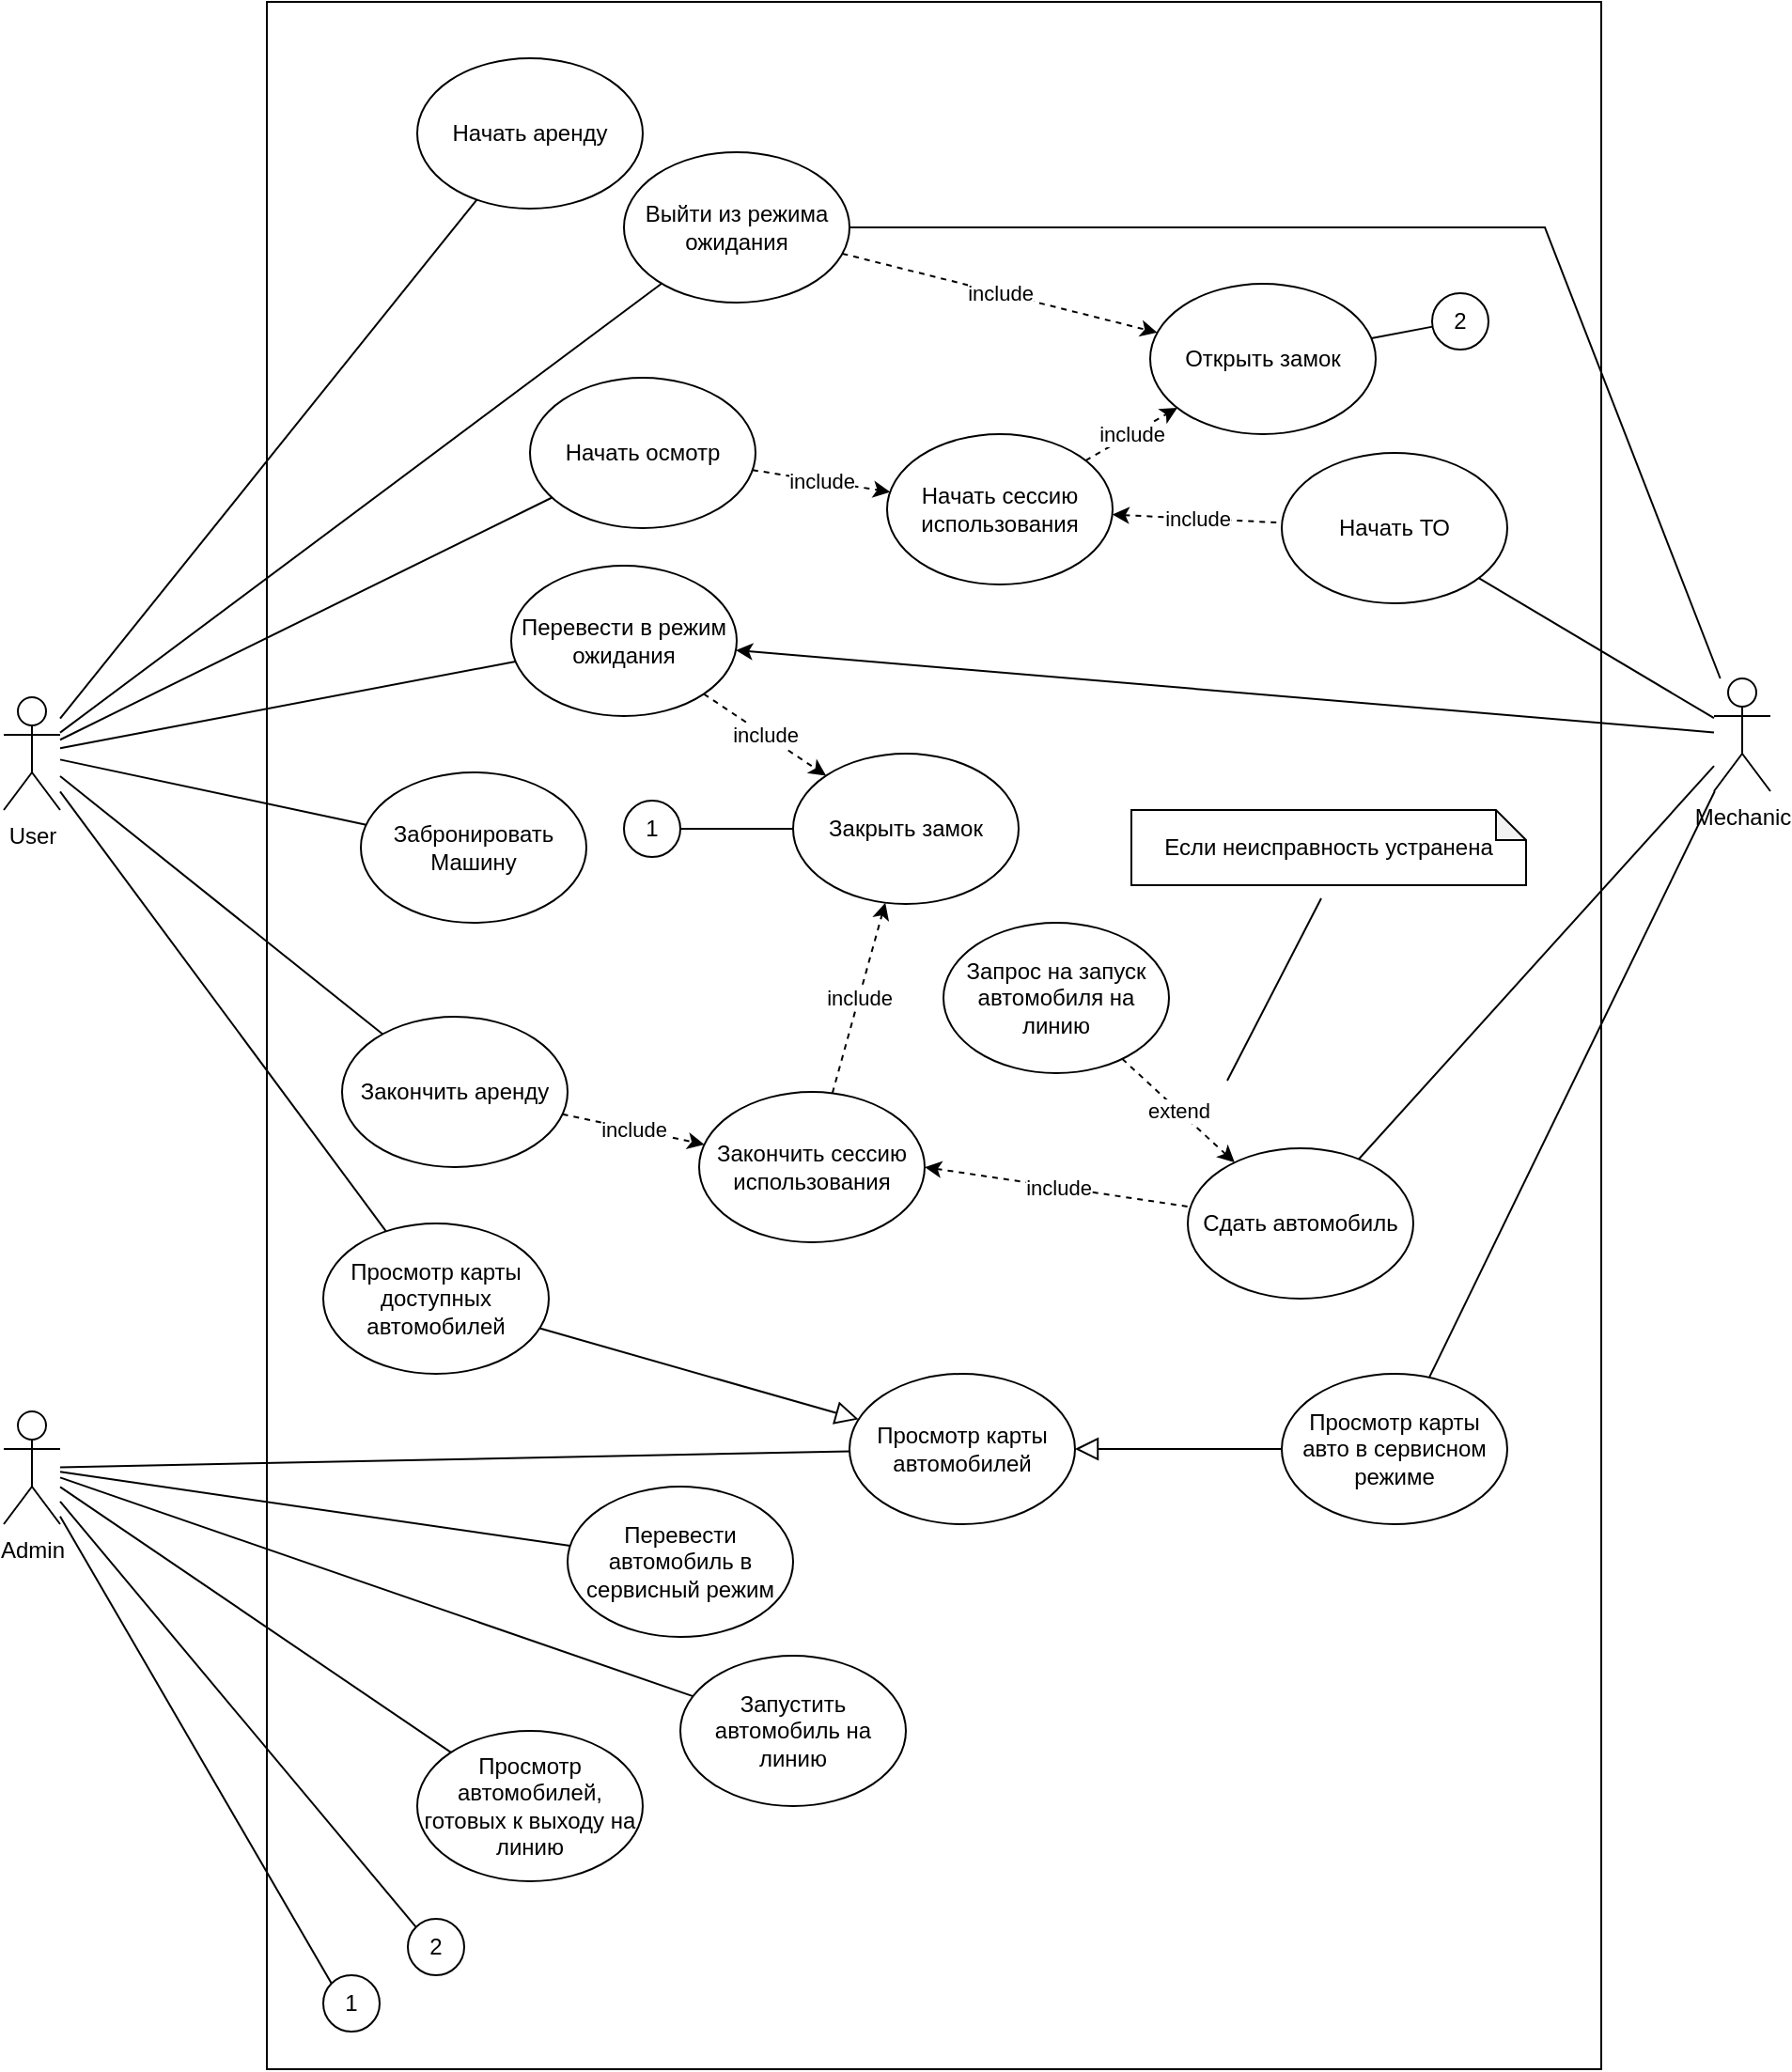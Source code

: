 <mxfile version="22.0.4" type="github">
  <diagram name="Страница — 1" id="g3UVZSWfN8OI7AbEZ13V">
    <mxGraphModel dx="2049" dy="920" grid="0" gridSize="10" guides="1" tooltips="1" connect="1" arrows="1" fold="1" page="0" pageScale="1" pageWidth="2339" pageHeight="3300" math="0" shadow="0">
      <root>
        <mxCell id="0" />
        <mxCell id="1" parent="0" />
        <mxCell id="lNPVLpEEofSU8LIJ9ZFC-72" value="" style="rounded=0;whiteSpace=wrap;html=1;fillColor=none;" parent="1" vertex="1">
          <mxGeometry x="300" y="20" width="710" height="1100" as="geometry" />
        </mxCell>
        <mxCell id="lNPVLpEEofSU8LIJ9ZFC-8" style="rounded=0;orthogonalLoop=1;jettySize=auto;html=1;endArrow=none;endFill=0;" parent="1" source="lNPVLpEEofSU8LIJ9ZFC-2" target="lNPVLpEEofSU8LIJ9ZFC-7" edge="1">
          <mxGeometry relative="1" as="geometry" />
        </mxCell>
        <mxCell id="lNPVLpEEofSU8LIJ9ZFC-10" style="rounded=0;orthogonalLoop=1;jettySize=auto;html=1;endArrow=none;endFill=0;" parent="1" source="lNPVLpEEofSU8LIJ9ZFC-2" target="lNPVLpEEofSU8LIJ9ZFC-9" edge="1">
          <mxGeometry relative="1" as="geometry" />
        </mxCell>
        <mxCell id="lNPVLpEEofSU8LIJ9ZFC-29" style="rounded=0;orthogonalLoop=1;jettySize=auto;html=1;endArrow=none;endFill=0;" parent="1" source="lNPVLpEEofSU8LIJ9ZFC-2" target="lNPVLpEEofSU8LIJ9ZFC-28" edge="1">
          <mxGeometry relative="1" as="geometry" />
        </mxCell>
        <mxCell id="lNPVLpEEofSU8LIJ9ZFC-38" style="rounded=0;orthogonalLoop=1;jettySize=auto;html=1;endArrow=none;endFill=0;" parent="1" source="lNPVLpEEofSU8LIJ9ZFC-2" target="lNPVLpEEofSU8LIJ9ZFC-36" edge="1">
          <mxGeometry relative="1" as="geometry" />
        </mxCell>
        <mxCell id="lNPVLpEEofSU8LIJ9ZFC-39" style="rounded=0;orthogonalLoop=1;jettySize=auto;html=1;endArrow=none;endFill=0;" parent="1" source="lNPVLpEEofSU8LIJ9ZFC-2" target="lNPVLpEEofSU8LIJ9ZFC-37" edge="1">
          <mxGeometry relative="1" as="geometry" />
        </mxCell>
        <mxCell id="lNPVLpEEofSU8LIJ9ZFC-43" style="rounded=0;orthogonalLoop=1;jettySize=auto;html=1;endArrow=none;endFill=0;" parent="1" source="lNPVLpEEofSU8LIJ9ZFC-2" target="lNPVLpEEofSU8LIJ9ZFC-41" edge="1">
          <mxGeometry relative="1" as="geometry" />
        </mxCell>
        <mxCell id="lNPVLpEEofSU8LIJ9ZFC-46" style="rounded=0;orthogonalLoop=1;jettySize=auto;html=1;endArrow=none;endFill=0;" parent="1" source="lNPVLpEEofSU8LIJ9ZFC-2" target="lNPVLpEEofSU8LIJ9ZFC-40" edge="1">
          <mxGeometry relative="1" as="geometry" />
        </mxCell>
        <mxCell id="lNPVLpEEofSU8LIJ9ZFC-2" value="User" style="shape=umlActor;verticalLabelPosition=bottom;verticalAlign=top;html=1;outlineConnect=0;" parent="1" vertex="1">
          <mxGeometry x="160" y="390" width="30" height="60" as="geometry" />
        </mxCell>
        <mxCell id="lNPVLpEEofSU8LIJ9ZFC-26" style="rounded=0;orthogonalLoop=1;jettySize=auto;html=1;endArrow=none;endFill=0;" parent="1" source="lNPVLpEEofSU8LIJ9ZFC-5" target="lNPVLpEEofSU8LIJ9ZFC-22" edge="1">
          <mxGeometry relative="1" as="geometry" />
        </mxCell>
        <mxCell id="lNPVLpEEofSU8LIJ9ZFC-32" style="rounded=0;orthogonalLoop=1;jettySize=auto;html=1;startArrow=none;startFill=0;endArrow=none;endFill=0;" parent="1" source="lNPVLpEEofSU8LIJ9ZFC-5" target="lNPVLpEEofSU8LIJ9ZFC-31" edge="1">
          <mxGeometry relative="1" as="geometry" />
        </mxCell>
        <mxCell id="lNPVLpEEofSU8LIJ9ZFC-35" style="rounded=0;orthogonalLoop=1;jettySize=auto;html=1;endArrow=none;endFill=0;" parent="1" source="lNPVLpEEofSU8LIJ9ZFC-5" target="lNPVLpEEofSU8LIJ9ZFC-34" edge="1">
          <mxGeometry relative="1" as="geometry" />
        </mxCell>
        <mxCell id="lNPVLpEEofSU8LIJ9ZFC-61" style="rounded=0;orthogonalLoop=1;jettySize=auto;html=1;entryX=0;entryY=0;entryDx=0;entryDy=0;endArrow=none;endFill=0;" parent="1" source="lNPVLpEEofSU8LIJ9ZFC-5" target="lNPVLpEEofSU8LIJ9ZFC-62" edge="1">
          <mxGeometry relative="1" as="geometry">
            <mxPoint x="380" y="870" as="targetPoint" />
          </mxGeometry>
        </mxCell>
        <mxCell id="lNPVLpEEofSU8LIJ9ZFC-64" style="rounded=0;orthogonalLoop=1;jettySize=auto;html=1;entryX=0;entryY=0;entryDx=0;entryDy=0;endArrow=none;endFill=0;" parent="1" source="lNPVLpEEofSU8LIJ9ZFC-5" target="lNPVLpEEofSU8LIJ9ZFC-63" edge="1">
          <mxGeometry relative="1" as="geometry" />
        </mxCell>
        <mxCell id="Kb_688uzKFHoXc2K08xD-3" style="rounded=0;orthogonalLoop=1;jettySize=auto;html=1;endArrow=none;endFill=0;" edge="1" parent="1" source="lNPVLpEEofSU8LIJ9ZFC-5" target="Kb_688uzKFHoXc2K08xD-2">
          <mxGeometry relative="1" as="geometry" />
        </mxCell>
        <mxCell id="lNPVLpEEofSU8LIJ9ZFC-5" value="Admin" style="shape=umlActor;verticalLabelPosition=bottom;verticalAlign=top;html=1;outlineConnect=0;" parent="1" vertex="1">
          <mxGeometry x="160" y="770" width="30" height="60" as="geometry" />
        </mxCell>
        <mxCell id="lNPVLpEEofSU8LIJ9ZFC-47" style="rounded=0;orthogonalLoop=1;jettySize=auto;html=1;" parent="1" source="lNPVLpEEofSU8LIJ9ZFC-6" target="lNPVLpEEofSU8LIJ9ZFC-40" edge="1">
          <mxGeometry relative="1" as="geometry" />
        </mxCell>
        <mxCell id="lNPVLpEEofSU8LIJ9ZFC-48" style="rounded=0;orthogonalLoop=1;jettySize=auto;html=1;endArrow=none;endFill=0;" parent="1" source="lNPVLpEEofSU8LIJ9ZFC-6" target="lNPVLpEEofSU8LIJ9ZFC-41" edge="1">
          <mxGeometry relative="1" as="geometry">
            <Array as="points">
              <mxPoint x="980" y="140" />
            </Array>
          </mxGeometry>
        </mxCell>
        <mxCell id="lNPVLpEEofSU8LIJ9ZFC-6" value="Mechanic" style="shape=umlActor;verticalLabelPosition=bottom;verticalAlign=top;html=1;outlineConnect=0;" parent="1" vertex="1">
          <mxGeometry x="1070" y="380" width="30" height="60" as="geometry" />
        </mxCell>
        <mxCell id="lNPVLpEEofSU8LIJ9ZFC-16" value="include" style="rounded=0;orthogonalLoop=1;jettySize=auto;html=1;endArrow=classic;endFill=1;startArrow=none;startFill=0;dashed=1;" parent="1" source="lNPVLpEEofSU8LIJ9ZFC-36" target="lNPVLpEEofSU8LIJ9ZFC-11" edge="1">
          <mxGeometry relative="1" as="geometry" />
        </mxCell>
        <mxCell id="lNPVLpEEofSU8LIJ9ZFC-7" value="Забронировать&lt;br&gt;Машину" style="ellipse;whiteSpace=wrap;html=1;" parent="1" vertex="1">
          <mxGeometry x="350" y="430" width="120" height="80" as="geometry" />
        </mxCell>
        <mxCell id="lNPVLpEEofSU8LIJ9ZFC-19" value="include" style="rounded=0;orthogonalLoop=1;jettySize=auto;html=1;endArrow=classic;endFill=1;startArrow=none;startFill=0;dashed=1;" parent="1" source="lNPVLpEEofSU8LIJ9ZFC-9" target="lNPVLpEEofSU8LIJ9ZFC-12" edge="1">
          <mxGeometry relative="1" as="geometry" />
        </mxCell>
        <mxCell id="lNPVLpEEofSU8LIJ9ZFC-56" value="include" style="rounded=0;orthogonalLoop=1;jettySize=auto;html=1;dashed=1;" parent="1" source="lNPVLpEEofSU8LIJ9ZFC-12" target="lNPVLpEEofSU8LIJ9ZFC-50" edge="1">
          <mxGeometry relative="1" as="geometry" />
        </mxCell>
        <mxCell id="lNPVLpEEofSU8LIJ9ZFC-9" value="Закончить аренду" style="ellipse;whiteSpace=wrap;html=1;" parent="1" vertex="1">
          <mxGeometry x="340" y="560" width="120" height="80" as="geometry" />
        </mxCell>
        <mxCell id="lNPVLpEEofSU8LIJ9ZFC-17" value="include" style="rounded=0;orthogonalLoop=1;jettySize=auto;html=1;endArrow=none;endFill=0;dashed=1;startArrow=classic;startFill=1;" parent="1" source="lNPVLpEEofSU8LIJ9ZFC-11" target="lNPVLpEEofSU8LIJ9ZFC-13" edge="1">
          <mxGeometry relative="1" as="geometry" />
        </mxCell>
        <mxCell id="lNPVLpEEofSU8LIJ9ZFC-69" value="include" style="rounded=0;orthogonalLoop=1;jettySize=auto;html=1;dashed=1;" parent="1" source="lNPVLpEEofSU8LIJ9ZFC-11" target="lNPVLpEEofSU8LIJ9ZFC-49" edge="1">
          <mxGeometry relative="1" as="geometry" />
        </mxCell>
        <mxCell id="lNPVLpEEofSU8LIJ9ZFC-11" value="Начать сессию использования" style="ellipse;whiteSpace=wrap;html=1;" parent="1" vertex="1">
          <mxGeometry x="630" y="250" width="120" height="80" as="geometry" />
        </mxCell>
        <mxCell id="lNPVLpEEofSU8LIJ9ZFC-18" value="include" style="rounded=0;orthogonalLoop=1;jettySize=auto;html=1;exitX=1;exitY=0.5;exitDx=0;exitDy=0;endArrow=none;endFill=0;dashed=1;startArrow=classic;startFill=1;" parent="1" source="lNPVLpEEofSU8LIJ9ZFC-12" target="lNPVLpEEofSU8LIJ9ZFC-14" edge="1">
          <mxGeometry relative="1" as="geometry" />
        </mxCell>
        <mxCell id="lNPVLpEEofSU8LIJ9ZFC-12" value="Закончить сессию использования" style="ellipse;whiteSpace=wrap;html=1;" parent="1" vertex="1">
          <mxGeometry x="530" y="600" width="120" height="80" as="geometry" />
        </mxCell>
        <mxCell id="lNPVLpEEofSU8LIJ9ZFC-20" style="rounded=0;orthogonalLoop=1;jettySize=auto;html=1;endArrow=none;endFill=0;" parent="1" source="lNPVLpEEofSU8LIJ9ZFC-13" target="lNPVLpEEofSU8LIJ9ZFC-6" edge="1">
          <mxGeometry relative="1" as="geometry" />
        </mxCell>
        <mxCell id="lNPVLpEEofSU8LIJ9ZFC-13" value="Начать ТО" style="ellipse;whiteSpace=wrap;html=1;" parent="1" vertex="1">
          <mxGeometry x="840" y="260" width="120" height="80" as="geometry" />
        </mxCell>
        <mxCell id="lNPVLpEEofSU8LIJ9ZFC-21" style="rounded=0;orthogonalLoop=1;jettySize=auto;html=1;endArrow=none;endFill=0;" parent="1" source="lNPVLpEEofSU8LIJ9ZFC-14" target="lNPVLpEEofSU8LIJ9ZFC-6" edge="1">
          <mxGeometry relative="1" as="geometry" />
        </mxCell>
        <mxCell id="lNPVLpEEofSU8LIJ9ZFC-76" value="extend" style="rounded=0;orthogonalLoop=1;jettySize=auto;html=1;endArrow=none;endFill=0;startArrow=classic;startFill=1;dashed=1;" parent="1" source="lNPVLpEEofSU8LIJ9ZFC-14" target="lNPVLpEEofSU8LIJ9ZFC-75" edge="1">
          <mxGeometry relative="1" as="geometry" />
        </mxCell>
        <mxCell id="lNPVLpEEofSU8LIJ9ZFC-14" value="Сдать автомобиль" style="ellipse;whiteSpace=wrap;html=1;" parent="1" vertex="1">
          <mxGeometry x="790" y="630" width="120" height="80" as="geometry" />
        </mxCell>
        <mxCell id="lNPVLpEEofSU8LIJ9ZFC-22" value="Просмотр карты автомобилей" style="ellipse;whiteSpace=wrap;html=1;" parent="1" vertex="1">
          <mxGeometry x="610" y="750" width="120" height="80" as="geometry" />
        </mxCell>
        <mxCell id="lNPVLpEEofSU8LIJ9ZFC-24" style="rounded=0;orthogonalLoop=1;jettySize=auto;html=1;endArrow=block;endFill=0;endSize=10;" parent="1" source="lNPVLpEEofSU8LIJ9ZFC-23" target="lNPVLpEEofSU8LIJ9ZFC-22" edge="1">
          <mxGeometry relative="1" as="geometry" />
        </mxCell>
        <mxCell id="lNPVLpEEofSU8LIJ9ZFC-25" style="rounded=0;orthogonalLoop=1;jettySize=auto;html=1;endArrow=none;endFill=0;" parent="1" source="lNPVLpEEofSU8LIJ9ZFC-23" target="lNPVLpEEofSU8LIJ9ZFC-6" edge="1">
          <mxGeometry relative="1" as="geometry" />
        </mxCell>
        <mxCell id="lNPVLpEEofSU8LIJ9ZFC-23" value="Просмотр карты авто в сервисном режиме" style="ellipse;whiteSpace=wrap;html=1;" parent="1" vertex="1">
          <mxGeometry x="840" y="750" width="120" height="80" as="geometry" />
        </mxCell>
        <mxCell id="lNPVLpEEofSU8LIJ9ZFC-27" style="rounded=0;orthogonalLoop=1;jettySize=auto;html=1;endArrow=block;endFill=0;endSize=10;" parent="1" source="lNPVLpEEofSU8LIJ9ZFC-28" target="lNPVLpEEofSU8LIJ9ZFC-22" edge="1">
          <mxGeometry relative="1" as="geometry">
            <mxPoint x="330" y="713" as="targetPoint" />
          </mxGeometry>
        </mxCell>
        <mxCell id="lNPVLpEEofSU8LIJ9ZFC-28" value="Просмотр карты доступных автомобилей" style="ellipse;whiteSpace=wrap;html=1;" parent="1" vertex="1">
          <mxGeometry x="330" y="670" width="120" height="80" as="geometry" />
        </mxCell>
        <mxCell id="lNPVLpEEofSU8LIJ9ZFC-31" value="Перевести автомобиль в сервисный режим" style="ellipse;whiteSpace=wrap;html=1;" parent="1" vertex="1">
          <mxGeometry x="460" y="810" width="120" height="80" as="geometry" />
        </mxCell>
        <mxCell id="lNPVLpEEofSU8LIJ9ZFC-34" value="Запустить автомобиль на линию" style="ellipse;whiteSpace=wrap;html=1;" parent="1" vertex="1">
          <mxGeometry x="520" y="900" width="120" height="80" as="geometry" />
        </mxCell>
        <mxCell id="lNPVLpEEofSU8LIJ9ZFC-36" value="Начать осмотр" style="ellipse;whiteSpace=wrap;html=1;" parent="1" vertex="1">
          <mxGeometry x="440" y="220" width="120" height="80" as="geometry" />
        </mxCell>
        <mxCell id="lNPVLpEEofSU8LIJ9ZFC-37" value="Начать аренду" style="ellipse;whiteSpace=wrap;html=1;" parent="1" vertex="1">
          <mxGeometry x="380" y="50" width="120" height="80" as="geometry" />
        </mxCell>
        <mxCell id="lNPVLpEEofSU8LIJ9ZFC-54" value="include" style="rounded=0;orthogonalLoop=1;jettySize=auto;html=1;dashed=1;" parent="1" source="lNPVLpEEofSU8LIJ9ZFC-40" target="lNPVLpEEofSU8LIJ9ZFC-50" edge="1">
          <mxGeometry relative="1" as="geometry" />
        </mxCell>
        <mxCell id="lNPVLpEEofSU8LIJ9ZFC-40" value="Перевести в режим ожидания" style="ellipse;whiteSpace=wrap;html=1;" parent="1" vertex="1">
          <mxGeometry x="430" y="320" width="120" height="80" as="geometry" />
        </mxCell>
        <mxCell id="lNPVLpEEofSU8LIJ9ZFC-53" value="include" style="rounded=0;orthogonalLoop=1;jettySize=auto;html=1;dashed=1;" parent="1" source="lNPVLpEEofSU8LIJ9ZFC-41" target="lNPVLpEEofSU8LIJ9ZFC-49" edge="1">
          <mxGeometry relative="1" as="geometry" />
        </mxCell>
        <mxCell id="lNPVLpEEofSU8LIJ9ZFC-41" value="Выйти из режима ожидания" style="ellipse;whiteSpace=wrap;html=1;" parent="1" vertex="1">
          <mxGeometry x="490" y="100" width="120" height="80" as="geometry" />
        </mxCell>
        <mxCell id="lNPVLpEEofSU8LIJ9ZFC-49" value="Открыть замок" style="ellipse;whiteSpace=wrap;html=1;" parent="1" vertex="1">
          <mxGeometry x="770" y="170" width="120" height="80" as="geometry" />
        </mxCell>
        <mxCell id="lNPVLpEEofSU8LIJ9ZFC-50" value="Закрыть замок" style="ellipse;whiteSpace=wrap;html=1;" parent="1" vertex="1">
          <mxGeometry x="580" y="420" width="120" height="80" as="geometry" />
        </mxCell>
        <mxCell id="lNPVLpEEofSU8LIJ9ZFC-60" style="rounded=0;orthogonalLoop=1;jettySize=auto;html=1;endArrow=none;endFill=0;" parent="1" source="lNPVLpEEofSU8LIJ9ZFC-58" target="lNPVLpEEofSU8LIJ9ZFC-50" edge="1">
          <mxGeometry relative="1" as="geometry" />
        </mxCell>
        <mxCell id="lNPVLpEEofSU8LIJ9ZFC-58" value="1" style="ellipse;whiteSpace=wrap;html=1;aspect=fixed;" parent="1" vertex="1">
          <mxGeometry x="490" y="445" width="30" height="30" as="geometry" />
        </mxCell>
        <mxCell id="lNPVLpEEofSU8LIJ9ZFC-62" value="1" style="ellipse;whiteSpace=wrap;html=1;aspect=fixed;" parent="1" vertex="1">
          <mxGeometry x="330" y="1070" width="30" height="30" as="geometry" />
        </mxCell>
        <mxCell id="lNPVLpEEofSU8LIJ9ZFC-63" value="2" style="ellipse;whiteSpace=wrap;html=1;aspect=fixed;" parent="1" vertex="1">
          <mxGeometry x="375" y="1040" width="30" height="30" as="geometry" />
        </mxCell>
        <mxCell id="lNPVLpEEofSU8LIJ9ZFC-66" style="rounded=0;orthogonalLoop=1;jettySize=auto;html=1;endArrow=none;endFill=0;" parent="1" source="lNPVLpEEofSU8LIJ9ZFC-65" target="lNPVLpEEofSU8LIJ9ZFC-49" edge="1">
          <mxGeometry relative="1" as="geometry" />
        </mxCell>
        <mxCell id="lNPVLpEEofSU8LIJ9ZFC-65" value="2" style="ellipse;whiteSpace=wrap;html=1;aspect=fixed;" parent="1" vertex="1">
          <mxGeometry x="920" y="175" width="30" height="30" as="geometry" />
        </mxCell>
        <mxCell id="lNPVLpEEofSU8LIJ9ZFC-75" value="Запрос на запуск автомобиля на линию" style="ellipse;whiteSpace=wrap;html=1;" parent="1" vertex="1">
          <mxGeometry x="660" y="510" width="120" height="80" as="geometry" />
        </mxCell>
        <mxCell id="lNPVLpEEofSU8LIJ9ZFC-77" value="Если неисправность устранена" style="shape=note;whiteSpace=wrap;html=1;backgroundOutline=1;darkOpacity=0.05;size=16;" parent="1" vertex="1">
          <mxGeometry x="760" y="450" width="210" height="40" as="geometry" />
        </mxCell>
        <mxCell id="lNPVLpEEofSU8LIJ9ZFC-79" value="" style="endArrow=none;html=1;rounded=0;" parent="1" edge="1">
          <mxGeometry width="50" height="50" relative="1" as="geometry">
            <mxPoint x="811" y="594" as="sourcePoint" />
            <mxPoint x="861" y="497" as="targetPoint" />
          </mxGeometry>
        </mxCell>
        <mxCell id="Kb_688uzKFHoXc2K08xD-2" value="Просмотр автомобилей, готовых к выходу на линию" style="ellipse;whiteSpace=wrap;html=1;" vertex="1" parent="1">
          <mxGeometry x="380" y="940" width="120" height="80" as="geometry" />
        </mxCell>
      </root>
    </mxGraphModel>
  </diagram>
</mxfile>
